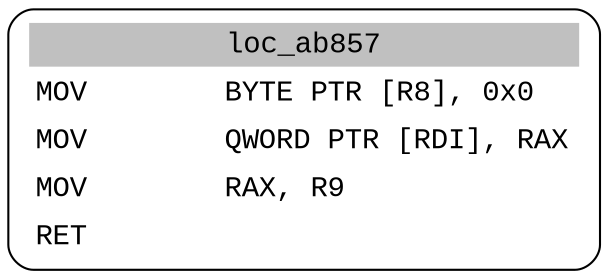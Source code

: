 digraph asm_graph {
1941 [
shape="Mrecord" fontname="Courier New"label =<<table border="0" cellborder="0" cellpadding="3"><tr><td align="center" colspan="2" bgcolor="grey">loc_ab857</td></tr><tr><td align="left">MOV        BYTE PTR [R8], 0x0</td></tr><tr><td align="left">MOV        QWORD PTR [RDI], RAX</td></tr><tr><td align="left">MOV        RAX, R9</td></tr><tr><td align="left">RET        </td></tr></table>> ];
}